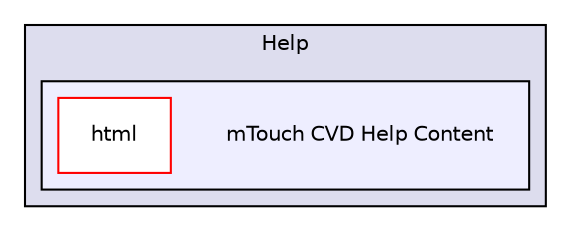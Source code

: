 digraph "C:/Users/mainuser/Desktop/School/SeniorProject/EthKitTCP/Microchip/Help/mTouch CVD Help Content" {
  compound=true
  node [ fontsize="10", fontname="Helvetica"];
  edge [ labelfontsize="10", labelfontname="Helvetica"];
  subgraph clusterdir_46cbad48edecb733bf77eab368682074 {
    graph [ bgcolor="#ddddee", pencolor="black", label="Help" fontname="Helvetica", fontsize="10", URL="dir_46cbad48edecb733bf77eab368682074.html"]
  subgraph clusterdir_01df8a64f36e195e5bbbdf9e4d6f7ebb {
    graph [ bgcolor="#eeeeff", pencolor="black", label="" URL="dir_01df8a64f36e195e5bbbdf9e4d6f7ebb.html"];
    dir_01df8a64f36e195e5bbbdf9e4d6f7ebb [shape=plaintext label="mTouch CVD Help Content"];
    dir_fa9cf6cf7e6ddc5aa8395d7c4dba0c78 [shape=box label="html" color="red" fillcolor="white" style="filled" URL="dir_fa9cf6cf7e6ddc5aa8395d7c4dba0c78.html"];
  }
  }
}
